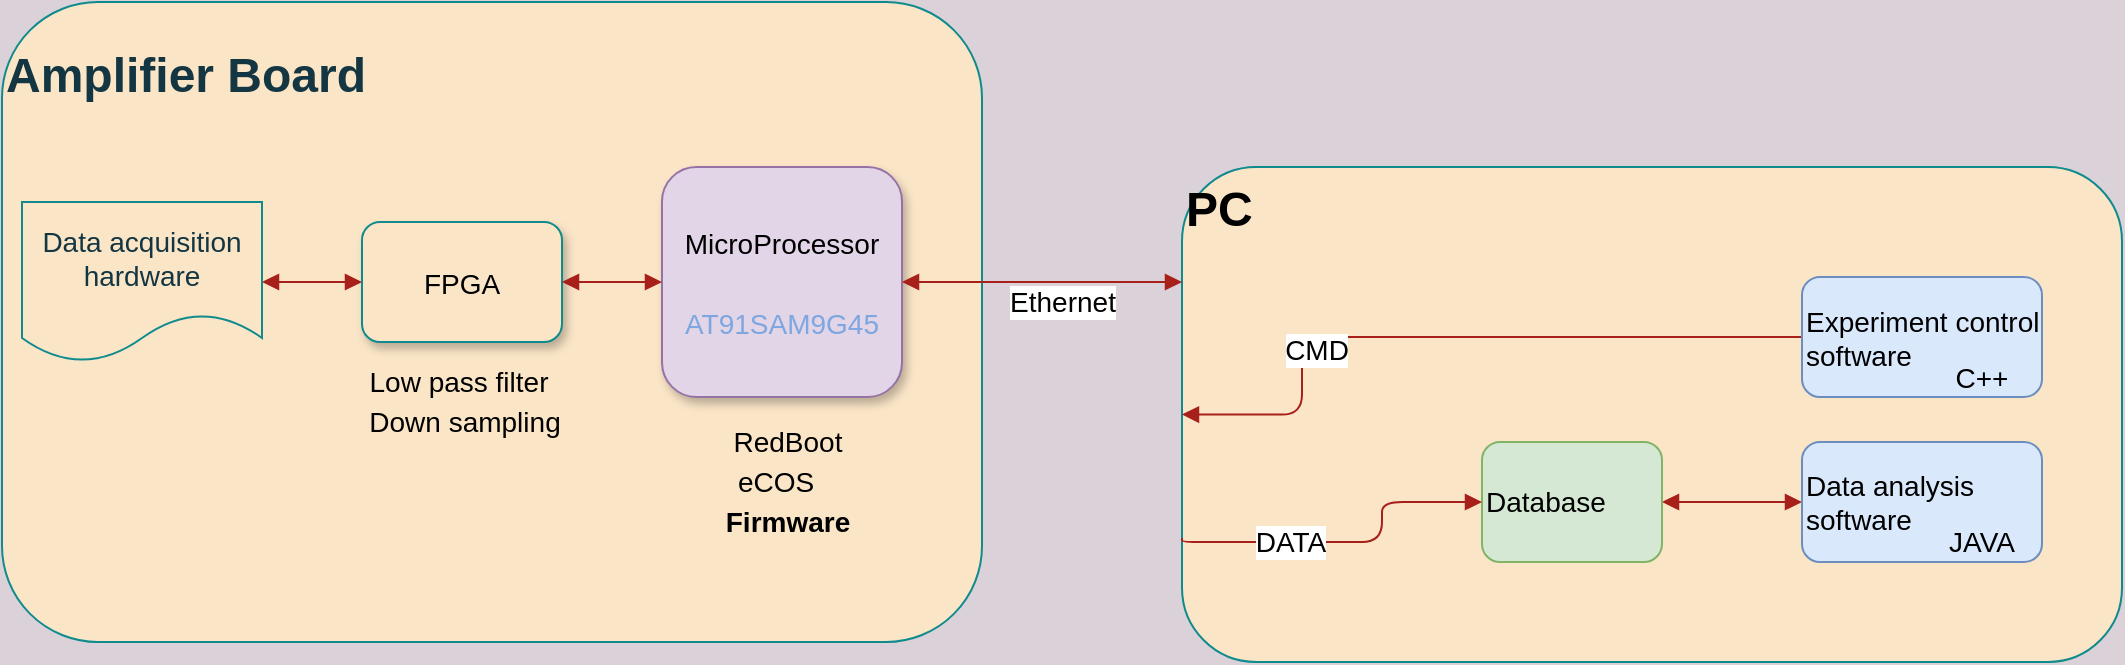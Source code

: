 <mxfile version="14.4.9" type="github">
  <diagram id="Bqiee5ZmtiU1pbYOoO7F" name="Page-1">
    <mxGraphModel dx="763" dy="490" grid="1" gridSize="10" guides="1" tooltips="1" connect="1" arrows="1" fold="1" page="1" pageScale="1" pageWidth="827" pageHeight="1169" background="#DAD2D8" math="0" shadow="0">
      <root>
        <mxCell id="0" />
        <mxCell id="1" parent="0" />
        <mxCell id="O1Ew0qbhxfNDliVo-ExG-4" value="&lt;h1&gt;Amplifier Board&lt;/h1&gt;" style="whiteSpace=wrap;html=1;align=left;fillColor=#FAE5C7;strokeColor=#0F8B8D;fontColor=#143642;rounded=1;verticalAlign=top;" vertex="1" parent="1">
          <mxGeometry x="30" y="30" width="490" height="320" as="geometry" />
        </mxCell>
        <mxCell id="O1Ew0qbhxfNDliVo-ExG-8" style="edgeStyle=orthogonalEdgeStyle;orthogonalLoop=1;jettySize=auto;html=1;fontSize=18;labelBackgroundColor=#DAD2D8;strokeColor=#A8201A;fontColor=#143642;endArrow=block;endFill=1;startArrow=block;startFill=1;" edge="1" parent="1" source="O1Ew0qbhxfNDliVo-ExG-1" target="O1Ew0qbhxfNDliVo-ExG-12">
          <mxGeometry relative="1" as="geometry">
            <mxPoint x="240" y="175" as="targetPoint" />
          </mxGeometry>
        </mxCell>
        <mxCell id="O1Ew0qbhxfNDliVo-ExG-1" value="&lt;font style=&quot;font-size: 14px&quot;&gt;Data acquisition hardware&lt;/font&gt;" style="shape=document;whiteSpace=wrap;html=1;boundedLbl=1;fillColor=#FAE5C7;strokeColor=#0F8B8D;fontColor=#143642;rounded=1;" vertex="1" parent="1">
          <mxGeometry x="40" y="130" width="120" height="80" as="geometry" />
        </mxCell>
        <mxCell id="O1Ew0qbhxfNDliVo-ExG-12" value="&lt;p&gt;&lt;font color=&quot;#000000&quot; style=&quot;font-size: 14px&quot;&gt;FPGA&lt;/font&gt;&lt;/p&gt;" style="whiteSpace=wrap;html=1;fontSize=18;shadow=1;fillColor=#FAE5C7;strokeColor=#0F8B8D;fontColor=#143642;rounded=1;" vertex="1" parent="1">
          <mxGeometry x="210" y="140" width="100" height="60" as="geometry" />
        </mxCell>
        <mxCell id="O1Ew0qbhxfNDliVo-ExG-13" value="&lt;p&gt;&lt;font color=&quot;#000000&quot;&gt;&lt;span style=&quot;font-size: 14px&quot;&gt;MicroProcessor&lt;/span&gt;&lt;/font&gt;&lt;/p&gt;&lt;p&gt;&lt;span style=&quot;font-size: 14px&quot;&gt;&lt;font color=&quot;#7ea6e0&quot;&gt;AT91SAM9G45&lt;/font&gt;&lt;/span&gt;&lt;/p&gt;" style="whiteSpace=wrap;html=1;shadow=1;fontSize=18;fillColor=#e1d5e7;strokeColor=#9673a6;rounded=1;" vertex="1" parent="1">
          <mxGeometry x="360" y="112.5" width="120" height="115" as="geometry" />
        </mxCell>
        <mxCell id="O1Ew0qbhxfNDliVo-ExG-14" value="" style="edgeStyle=orthogonalEdgeStyle;orthogonalLoop=1;jettySize=auto;html=1;fontSize=18;labelBackgroundColor=#DAD2D8;strokeColor=#A8201A;fontColor=#143642;endArrow=block;endFill=1;startArrow=block;startFill=1;" edge="1" parent="1" source="O1Ew0qbhxfNDliVo-ExG-12" target="O1Ew0qbhxfNDliVo-ExG-13">
          <mxGeometry relative="1" as="geometry" />
        </mxCell>
        <mxCell id="O1Ew0qbhxfNDliVo-ExG-26" value="" style="group;fontColor=#FFF2CC;" vertex="1" connectable="0" parent="1">
          <mxGeometry x="387" y="240" width="66" height="60" as="geometry" />
        </mxCell>
        <mxCell id="O1Ew0qbhxfNDliVo-ExG-20" value="&lt;p&gt;RedBoot&lt;/p&gt;" style="text;html=1;strokeColor=none;fillColor=none;align=center;verticalAlign=middle;whiteSpace=wrap;rounded=0;sketch=0;fontSize=14;" vertex="1" parent="O1Ew0qbhxfNDliVo-ExG-26">
          <mxGeometry x="6" width="60" height="20" as="geometry" />
        </mxCell>
        <mxCell id="O1Ew0qbhxfNDliVo-ExG-22" value="&lt;p&gt;eCOS&lt;br&gt;&lt;/p&gt;" style="text;html=1;strokeColor=none;fillColor=none;align=center;verticalAlign=middle;whiteSpace=wrap;rounded=0;sketch=0;fontSize=14;" vertex="1" parent="O1Ew0qbhxfNDliVo-ExG-26">
          <mxGeometry y="20" width="60" height="20" as="geometry" />
        </mxCell>
        <mxCell id="O1Ew0qbhxfNDliVo-ExG-24" value="&lt;p&gt;&lt;font color=&quot;#000000&quot;&gt;Firmware&lt;/font&gt;&lt;/p&gt;" style="text;html=1;strokeColor=none;fillColor=none;align=center;verticalAlign=middle;whiteSpace=wrap;rounded=0;sketch=0;fontColor=#143642;fontSize=14;labelBackgroundColor=none;labelBorderColor=none;fontStyle=1" vertex="1" parent="O1Ew0qbhxfNDliVo-ExG-26">
          <mxGeometry x="6" y="40" width="60" height="20" as="geometry" />
        </mxCell>
        <mxCell id="O1Ew0qbhxfNDliVo-ExG-27" value="" style="group" vertex="1" connectable="0" parent="1">
          <mxGeometry x="206.25" y="210" width="107.5" height="40" as="geometry" />
        </mxCell>
        <mxCell id="O1Ew0qbhxfNDliVo-ExG-16" value="&lt;p style=&quot;font-size: 14px&quot;&gt;&lt;span style=&quot;color: rgb(0 , 0 , 0)&quot;&gt;Low pass filter&lt;/span&gt;&lt;br&gt;&lt;/p&gt;" style="text;html=1;strokeColor=none;fillColor=none;align=center;verticalAlign=middle;whiteSpace=wrap;shadow=1;fontSize=18;fontColor=#143642;rounded=1;" vertex="1" parent="O1Ew0qbhxfNDliVo-ExG-27">
          <mxGeometry width="105" height="20" as="geometry" />
        </mxCell>
        <mxCell id="O1Ew0qbhxfNDliVo-ExG-18" value="&lt;p style=&quot;font-size: 14px&quot;&gt;&lt;span style=&quot;color: rgb(0 , 0 , 0)&quot;&gt;Down sampling&lt;/span&gt;&lt;br&gt;&lt;/p&gt;" style="text;html=1;strokeColor=none;fillColor=none;align=center;verticalAlign=middle;whiteSpace=wrap;shadow=1;fontSize=18;fontColor=#143642;rounded=1;" vertex="1" parent="O1Ew0qbhxfNDliVo-ExG-27">
          <mxGeometry x="2.5" y="20" width="105" height="20" as="geometry" />
        </mxCell>
        <mxCell id="O1Ew0qbhxfNDliVo-ExG-29" value="&lt;b&gt;&lt;font style=&quot;font-size: 24px&quot;&gt;PC&lt;/font&gt;&lt;/b&gt;" style="rounded=1;whiteSpace=wrap;html=1;sketch=0;strokeColor=#0F8B8D;fillColor=#FAE5C7;fontSize=14;fontColor=#000000;align=left;verticalAlign=top;" vertex="1" parent="1">
          <mxGeometry x="620" y="112.5" width="470" height="247.5" as="geometry" />
        </mxCell>
        <mxCell id="O1Ew0qbhxfNDliVo-ExG-36" value="" style="edgeStyle=orthogonalEdgeStyle;rounded=1;sketch=0;orthogonalLoop=1;jettySize=auto;html=1;startArrow=block;startFill=1;endArrow=block;endFill=1;strokeColor=#A8201A;fillColor=#FAE5C7;fontSize=14;fontColor=#000000;" edge="1" parent="1" source="O1Ew0qbhxfNDliVo-ExG-32" target="O1Ew0qbhxfNDliVo-ExG-33">
          <mxGeometry relative="1" as="geometry" />
        </mxCell>
        <mxCell id="O1Ew0qbhxfNDliVo-ExG-32" value="Database" style="rounded=1;whiteSpace=wrap;html=1;labelBackgroundColor=none;sketch=0;strokeColor=#82b366;fillColor=#d5e8d4;fontSize=14;align=left;" vertex="1" parent="1">
          <mxGeometry x="770" y="250" width="90" height="60" as="geometry" />
        </mxCell>
        <mxCell id="O1Ew0qbhxfNDliVo-ExG-30" value="" style="edgeStyle=orthogonalEdgeStyle;rounded=1;sketch=0;orthogonalLoop=1;jettySize=auto;html=1;startArrow=block;startFill=1;endArrow=block;endFill=1;strokeColor=#A8201A;fillColor=#FAE5C7;fontSize=14;fontColor=#000000;" edge="1" parent="1" source="O1Ew0qbhxfNDliVo-ExG-13">
          <mxGeometry relative="1" as="geometry">
            <mxPoint x="620" y="170" as="targetPoint" />
            <Array as="points">
              <mxPoint x="610" y="170" />
              <mxPoint x="610" y="170" />
            </Array>
          </mxGeometry>
        </mxCell>
        <mxCell id="O1Ew0qbhxfNDliVo-ExG-31" value="Ethernet" style="edgeLabel;html=1;align=center;verticalAlign=middle;resizable=0;points=[];fontSize=14;fontColor=#000000;" vertex="1" connectable="0" parent="O1Ew0qbhxfNDliVo-ExG-30">
          <mxGeometry x="-0.157" relative="1" as="geometry">
            <mxPoint x="21" y="10" as="offset" />
          </mxGeometry>
        </mxCell>
        <mxCell id="O1Ew0qbhxfNDliVo-ExG-33" value="Data analysis software" style="rounded=1;whiteSpace=wrap;html=1;labelBackgroundColor=none;sketch=0;strokeColor=#6c8ebf;fillColor=#dae8fc;fontSize=14;align=left;" vertex="1" parent="1">
          <mxGeometry x="930" y="250" width="120" height="60" as="geometry" />
        </mxCell>
        <mxCell id="O1Ew0qbhxfNDliVo-ExG-43" style="edgeStyle=orthogonalEdgeStyle;rounded=1;sketch=0;orthogonalLoop=1;jettySize=auto;html=1;exitX=0;exitY=0.5;exitDx=0;exitDy=0;entryX=0;entryY=0.5;entryDx=0;entryDy=0;startArrow=none;startFill=0;endArrow=block;endFill=1;strokeColor=#A8201A;fillColor=#FAE5C7;fontSize=14;fontColor=#000000;" edge="1" parent="1" source="O1Ew0qbhxfNDliVo-ExG-34" target="O1Ew0qbhxfNDliVo-ExG-29">
          <mxGeometry relative="1" as="geometry">
            <Array as="points">
              <mxPoint x="680" y="198" />
              <mxPoint x="680" y="236" />
            </Array>
          </mxGeometry>
        </mxCell>
        <mxCell id="O1Ew0qbhxfNDliVo-ExG-44" value="CMD" style="edgeLabel;html=1;align=center;verticalAlign=middle;resizable=0;points=[];fontSize=14;fontColor=#000000;" vertex="1" connectable="0" parent="O1Ew0qbhxfNDliVo-ExG-43">
          <mxGeometry x="0.52" y="-1" relative="1" as="geometry">
            <mxPoint x="8.12" y="-9" as="offset" />
          </mxGeometry>
        </mxCell>
        <mxCell id="O1Ew0qbhxfNDliVo-ExG-34" value="Experiment control software" style="rounded=1;whiteSpace=wrap;html=1;labelBackgroundColor=none;sketch=0;strokeColor=#6c8ebf;fillColor=#dae8fc;fontSize=14;align=left;" vertex="1" parent="1">
          <mxGeometry x="930" y="167.5" width="120" height="60" as="geometry" />
        </mxCell>
        <mxCell id="O1Ew0qbhxfNDliVo-ExG-41" style="edgeStyle=orthogonalEdgeStyle;rounded=1;sketch=0;orthogonalLoop=1;jettySize=auto;html=1;exitX=0;exitY=0.75;exitDx=0;exitDy=0;entryX=0;entryY=0.5;entryDx=0;entryDy=0;startArrow=none;startFill=0;endArrow=block;endFill=1;strokeColor=#A8201A;fillColor=#FAE5C7;fontSize=14;fontColor=#000000;" edge="1" parent="1" source="O1Ew0qbhxfNDliVo-ExG-29" target="O1Ew0qbhxfNDliVo-ExG-32">
          <mxGeometry relative="1" as="geometry">
            <Array as="points">
              <mxPoint x="620" y="300" />
              <mxPoint x="720" y="300" />
              <mxPoint x="720" y="280" />
            </Array>
          </mxGeometry>
        </mxCell>
        <mxCell id="O1Ew0qbhxfNDliVo-ExG-42" value="DATA" style="edgeLabel;html=1;align=center;verticalAlign=middle;resizable=0;points=[];fontSize=14;fontColor=#000000;" vertex="1" connectable="0" parent="O1Ew0qbhxfNDliVo-ExG-41">
          <mxGeometry x="-0.09" y="1" relative="1" as="geometry">
            <mxPoint x="-22.83" y="1" as="offset" />
          </mxGeometry>
        </mxCell>
        <mxCell id="O1Ew0qbhxfNDliVo-ExG-47" value="C++" style="text;html=1;strokeColor=none;fillColor=none;align=center;verticalAlign=middle;whiteSpace=wrap;rounded=0;labelBackgroundColor=none;sketch=0;fontSize=14;fontColor=#000000;" vertex="1" parent="1">
          <mxGeometry x="1000" y="207.5" width="40" height="20" as="geometry" />
        </mxCell>
        <mxCell id="O1Ew0qbhxfNDliVo-ExG-48" value="JAVA" style="text;html=1;strokeColor=none;fillColor=none;align=center;verticalAlign=middle;whiteSpace=wrap;rounded=0;labelBackgroundColor=none;sketch=0;fontSize=14;fontColor=#000000;" vertex="1" parent="1">
          <mxGeometry x="1000" y="290" width="40" height="20" as="geometry" />
        </mxCell>
        <mxCell id="O1Ew0qbhxfNDliVo-ExG-51" value="" style="shape=image;verticalLabelPosition=bottom;labelBackgroundColor=#ffffff;verticalAlign=top;aspect=fixed;imageAspect=0;image=https://previews.123rf.com/images/sabuhinovruzov/sabuhinovruzov1904/sabuhinovruzov190402075/122757067-cpu-line-icon-processor-illustration-isolated-on-white-chip-outline-style-design-designed-for-web-an.jpg;" vertex="1" parent="1">
          <mxGeometry x="447.5" y="112.5" width="32.5" height="32.5" as="geometry" />
        </mxCell>
        <mxCell id="O1Ew0qbhxfNDliVo-ExG-52" value="" style="shape=image;verticalLabelPosition=bottom;labelBackgroundColor=#ffffff;verticalAlign=top;aspect=fixed;imageAspect=0;image=https://cdn.iconscout.com/icon/premium/png-256-thumb/ethernet-1820398-1544912.png;" vertex="1" parent="1">
          <mxGeometry x="540" y="134" width="36" height="36" as="geometry" />
        </mxCell>
        <mxCell id="O1Ew0qbhxfNDliVo-ExG-54" value="" style="shape=image;verticalLabelPosition=bottom;labelBackgroundColor=#ffffff;verticalAlign=top;aspect=fixed;imageAspect=0;image=https://cdn4.iconfinder.com/data/icons/computers-3/32/574-01-512.png;" vertex="1" parent="1">
          <mxGeometry x="830" y="280" width="30" height="30" as="geometry" />
        </mxCell>
      </root>
    </mxGraphModel>
  </diagram>
</mxfile>
